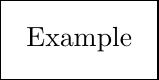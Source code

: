 \documentclass[tikz]{standalone}
\usetikzlibrary{calc}
\begin{document}
\begin{tikzpicture}
        \draw (0,0) rectangle (2,1) node [midway] {Example};
\end{tikzpicture}
\end{document}